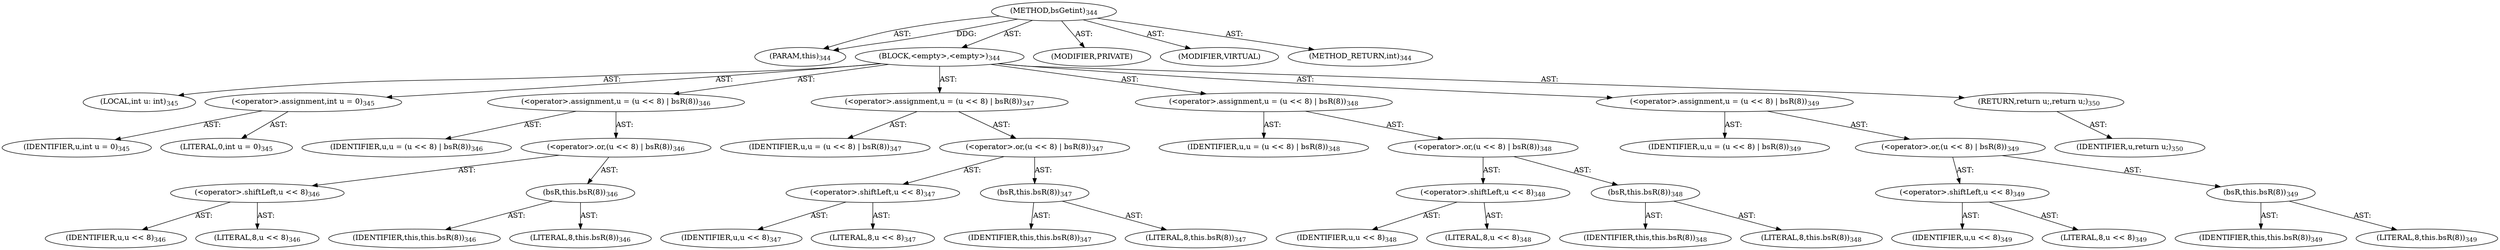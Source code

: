 digraph "bsGetint" {  
"111669149714" [label = <(METHOD,bsGetint)<SUB>344</SUB>> ]
"115964116998" [label = <(PARAM,this)<SUB>344</SUB>> ]
"25769803818" [label = <(BLOCK,&lt;empty&gt;,&lt;empty&gt;)<SUB>344</SUB>> ]
"94489280525" [label = <(LOCAL,int u: int)<SUB>345</SUB>> ]
"30064771314" [label = <(&lt;operator&gt;.assignment,int u = 0)<SUB>345</SUB>> ]
"68719476920" [label = <(IDENTIFIER,u,int u = 0)<SUB>345</SUB>> ]
"90194313269" [label = <(LITERAL,0,int u = 0)<SUB>345</SUB>> ]
"30064771315" [label = <(&lt;operator&gt;.assignment,u = (u &lt;&lt; 8) | bsR(8))<SUB>346</SUB>> ]
"68719476921" [label = <(IDENTIFIER,u,u = (u &lt;&lt; 8) | bsR(8))<SUB>346</SUB>> ]
"30064771316" [label = <(&lt;operator&gt;.or,(u &lt;&lt; 8) | bsR(8))<SUB>346</SUB>> ]
"30064771317" [label = <(&lt;operator&gt;.shiftLeft,u &lt;&lt; 8)<SUB>346</SUB>> ]
"68719476922" [label = <(IDENTIFIER,u,u &lt;&lt; 8)<SUB>346</SUB>> ]
"90194313270" [label = <(LITERAL,8,u &lt;&lt; 8)<SUB>346</SUB>> ]
"30064771318" [label = <(bsR,this.bsR(8))<SUB>346</SUB>> ]
"68719476761" [label = <(IDENTIFIER,this,this.bsR(8))<SUB>346</SUB>> ]
"90194313271" [label = <(LITERAL,8,this.bsR(8))<SUB>346</SUB>> ]
"30064771319" [label = <(&lt;operator&gt;.assignment,u = (u &lt;&lt; 8) | bsR(8))<SUB>347</SUB>> ]
"68719476923" [label = <(IDENTIFIER,u,u = (u &lt;&lt; 8) | bsR(8))<SUB>347</SUB>> ]
"30064771320" [label = <(&lt;operator&gt;.or,(u &lt;&lt; 8) | bsR(8))<SUB>347</SUB>> ]
"30064771321" [label = <(&lt;operator&gt;.shiftLeft,u &lt;&lt; 8)<SUB>347</SUB>> ]
"68719476924" [label = <(IDENTIFIER,u,u &lt;&lt; 8)<SUB>347</SUB>> ]
"90194313272" [label = <(LITERAL,8,u &lt;&lt; 8)<SUB>347</SUB>> ]
"30064771322" [label = <(bsR,this.bsR(8))<SUB>347</SUB>> ]
"68719476762" [label = <(IDENTIFIER,this,this.bsR(8))<SUB>347</SUB>> ]
"90194313273" [label = <(LITERAL,8,this.bsR(8))<SUB>347</SUB>> ]
"30064771323" [label = <(&lt;operator&gt;.assignment,u = (u &lt;&lt; 8) | bsR(8))<SUB>348</SUB>> ]
"68719476925" [label = <(IDENTIFIER,u,u = (u &lt;&lt; 8) | bsR(8))<SUB>348</SUB>> ]
"30064771324" [label = <(&lt;operator&gt;.or,(u &lt;&lt; 8) | bsR(8))<SUB>348</SUB>> ]
"30064771325" [label = <(&lt;operator&gt;.shiftLeft,u &lt;&lt; 8)<SUB>348</SUB>> ]
"68719476926" [label = <(IDENTIFIER,u,u &lt;&lt; 8)<SUB>348</SUB>> ]
"90194313274" [label = <(LITERAL,8,u &lt;&lt; 8)<SUB>348</SUB>> ]
"30064771326" [label = <(bsR,this.bsR(8))<SUB>348</SUB>> ]
"68719476763" [label = <(IDENTIFIER,this,this.bsR(8))<SUB>348</SUB>> ]
"90194313275" [label = <(LITERAL,8,this.bsR(8))<SUB>348</SUB>> ]
"30064771327" [label = <(&lt;operator&gt;.assignment,u = (u &lt;&lt; 8) | bsR(8))<SUB>349</SUB>> ]
"68719476927" [label = <(IDENTIFIER,u,u = (u &lt;&lt; 8) | bsR(8))<SUB>349</SUB>> ]
"30064771328" [label = <(&lt;operator&gt;.or,(u &lt;&lt; 8) | bsR(8))<SUB>349</SUB>> ]
"30064771329" [label = <(&lt;operator&gt;.shiftLeft,u &lt;&lt; 8)<SUB>349</SUB>> ]
"68719476928" [label = <(IDENTIFIER,u,u &lt;&lt; 8)<SUB>349</SUB>> ]
"90194313276" [label = <(LITERAL,8,u &lt;&lt; 8)<SUB>349</SUB>> ]
"30064771330" [label = <(bsR,this.bsR(8))<SUB>349</SUB>> ]
"68719476764" [label = <(IDENTIFIER,this,this.bsR(8))<SUB>349</SUB>> ]
"90194313277" [label = <(LITERAL,8,this.bsR(8))<SUB>349</SUB>> ]
"146028888071" [label = <(RETURN,return u;,return u;)<SUB>350</SUB>> ]
"68719476929" [label = <(IDENTIFIER,u,return u;)<SUB>350</SUB>> ]
"133143986254" [label = <(MODIFIER,PRIVATE)> ]
"133143986255" [label = <(MODIFIER,VIRTUAL)> ]
"128849018898" [label = <(METHOD_RETURN,int)<SUB>344</SUB>> ]
  "111669149714" -> "115964116998"  [ label = "AST: "] 
  "111669149714" -> "25769803818"  [ label = "AST: "] 
  "111669149714" -> "133143986254"  [ label = "AST: "] 
  "111669149714" -> "133143986255"  [ label = "AST: "] 
  "111669149714" -> "128849018898"  [ label = "AST: "] 
  "25769803818" -> "94489280525"  [ label = "AST: "] 
  "25769803818" -> "30064771314"  [ label = "AST: "] 
  "25769803818" -> "30064771315"  [ label = "AST: "] 
  "25769803818" -> "30064771319"  [ label = "AST: "] 
  "25769803818" -> "30064771323"  [ label = "AST: "] 
  "25769803818" -> "30064771327"  [ label = "AST: "] 
  "25769803818" -> "146028888071"  [ label = "AST: "] 
  "30064771314" -> "68719476920"  [ label = "AST: "] 
  "30064771314" -> "90194313269"  [ label = "AST: "] 
  "30064771315" -> "68719476921"  [ label = "AST: "] 
  "30064771315" -> "30064771316"  [ label = "AST: "] 
  "30064771316" -> "30064771317"  [ label = "AST: "] 
  "30064771316" -> "30064771318"  [ label = "AST: "] 
  "30064771317" -> "68719476922"  [ label = "AST: "] 
  "30064771317" -> "90194313270"  [ label = "AST: "] 
  "30064771318" -> "68719476761"  [ label = "AST: "] 
  "30064771318" -> "90194313271"  [ label = "AST: "] 
  "30064771319" -> "68719476923"  [ label = "AST: "] 
  "30064771319" -> "30064771320"  [ label = "AST: "] 
  "30064771320" -> "30064771321"  [ label = "AST: "] 
  "30064771320" -> "30064771322"  [ label = "AST: "] 
  "30064771321" -> "68719476924"  [ label = "AST: "] 
  "30064771321" -> "90194313272"  [ label = "AST: "] 
  "30064771322" -> "68719476762"  [ label = "AST: "] 
  "30064771322" -> "90194313273"  [ label = "AST: "] 
  "30064771323" -> "68719476925"  [ label = "AST: "] 
  "30064771323" -> "30064771324"  [ label = "AST: "] 
  "30064771324" -> "30064771325"  [ label = "AST: "] 
  "30064771324" -> "30064771326"  [ label = "AST: "] 
  "30064771325" -> "68719476926"  [ label = "AST: "] 
  "30064771325" -> "90194313274"  [ label = "AST: "] 
  "30064771326" -> "68719476763"  [ label = "AST: "] 
  "30064771326" -> "90194313275"  [ label = "AST: "] 
  "30064771327" -> "68719476927"  [ label = "AST: "] 
  "30064771327" -> "30064771328"  [ label = "AST: "] 
  "30064771328" -> "30064771329"  [ label = "AST: "] 
  "30064771328" -> "30064771330"  [ label = "AST: "] 
  "30064771329" -> "68719476928"  [ label = "AST: "] 
  "30064771329" -> "90194313276"  [ label = "AST: "] 
  "30064771330" -> "68719476764"  [ label = "AST: "] 
  "30064771330" -> "90194313277"  [ label = "AST: "] 
  "146028888071" -> "68719476929"  [ label = "AST: "] 
  "111669149714" -> "115964116998"  [ label = "DDG: "] 
}

